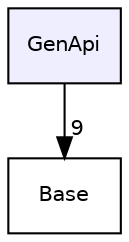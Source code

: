 digraph "GenApi" {
  compound=true
  node [ fontsize="10", fontname="Helvetica"];
  edge [ labelfontsize="10", labelfontname="Helvetica"];
  dir_69aa4442d0c5f206a57ecba6aa94f66a [shape=box, label="GenApi", style="filled", fillcolor="#eeeeff", pencolor="black", URL="dir_69aa4442d0c5f206a57ecba6aa94f66a.html"];
  dir_45aa247af61ba2b78c1b0aba4084547e [shape=box label="Base" URL="dir_45aa247af61ba2b78c1b0aba4084547e.html"];
  dir_69aa4442d0c5f206a57ecba6aa94f66a->dir_45aa247af61ba2b78c1b0aba4084547e [headlabel="9", labeldistance=1.5 headhref="dir_000001_000000.html"];
}
